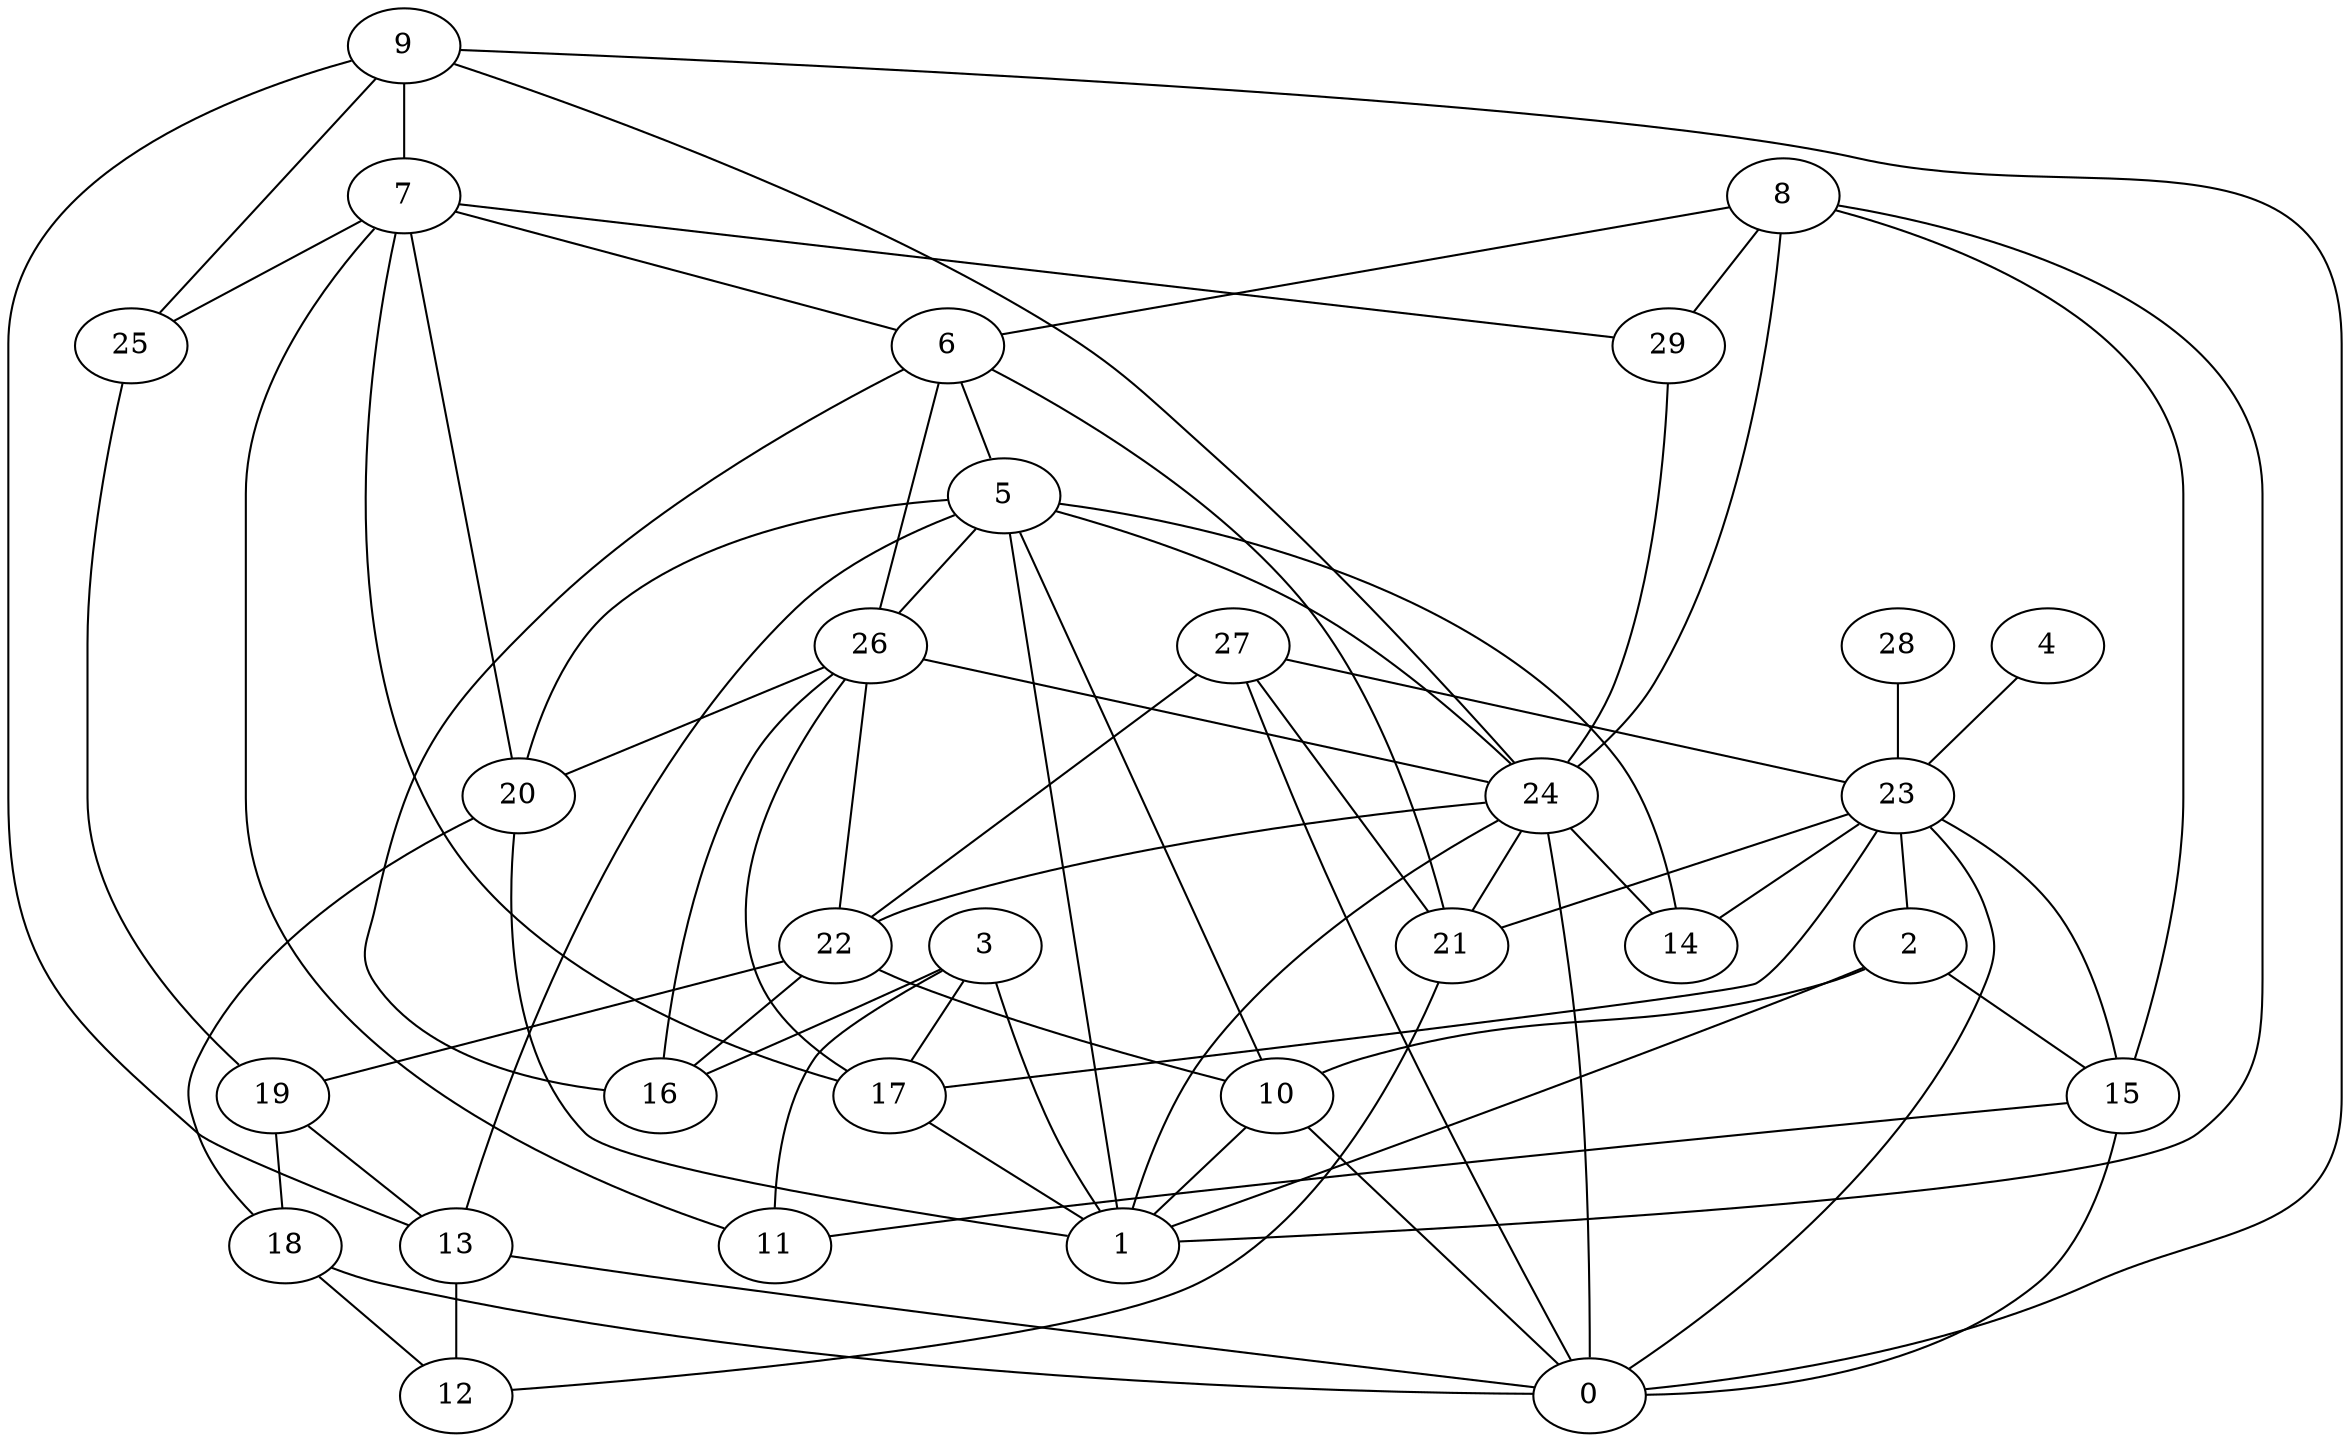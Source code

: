 digraph GG_graph {

subgraph G_graph {
edge [color = black]
"22" -> "16" [dir = none]
"22" -> "19" [dir = none]
"9" -> "13" [dir = none]
"9" -> "7" [dir = none]
"17" -> "1" [dir = none]
"28" -> "23" [dir = none]
"20" -> "18" [dir = none]
"5" -> "14" [dir = none]
"24" -> "14" [dir = none]
"24" -> "1" [dir = none]
"24" -> "22" [dir = none]
"23" -> "2" [dir = none]
"27" -> "0" [dir = none]
"27" -> "23" [dir = none]
"27" -> "22" [dir = none]
"7" -> "11" [dir = none]
"7" -> "25" [dir = none]
"7" -> "20" [dir = none]
"7" -> "6" [dir = none]
"7" -> "17" [dir = none]
"10" -> "0" [dir = none]
"18" -> "12" [dir = none]
"6" -> "21" [dir = none]
"6" -> "26" [dir = none]
"3" -> "1" [dir = none]
"29" -> "24" [dir = none]
"15" -> "0" [dir = none]
"4" -> "23" [dir = none]
"8" -> "29" [dir = none]
"23" -> "21" [dir = none]
"19" -> "13" [dir = none]
"26" -> "16" [dir = none]
"24" -> "21" [dir = none]
"26" -> "17" [dir = none]
"23" -> "14" [dir = none]
"27" -> "21" [dir = none]
"10" -> "1" [dir = none]
"9" -> "24" [dir = none]
"5" -> "10" [dir = none]
"24" -> "0" [dir = none]
"3" -> "11" [dir = none]
"2" -> "15" [dir = none]
"26" -> "22" [dir = none]
"26" -> "24" [dir = none]
"25" -> "19" [dir = none]
"8" -> "15" [dir = none]
"3" -> "17" [dir = none]
"2" -> "1" [dir = none]
"18" -> "0" [dir = none]
"8" -> "1" [dir = none]
"9" -> "0" [dir = none]
"8" -> "24" [dir = none]
"5" -> "1" [dir = none]
"5" -> "20" [dir = none]
"19" -> "18" [dir = none]
"5" -> "13" [dir = none]
"13" -> "0" [dir = none]
"3" -> "16" [dir = none]
"2" -> "10" [dir = none]
"9" -> "25" [dir = none]
"22" -> "10" [dir = none]
"7" -> "29" [dir = none]
"21" -> "12" [dir = none]
"5" -> "26" [dir = none]
"15" -> "11" [dir = none]
"6" -> "16" [dir = none]
"5" -> "24" [dir = none]
"26" -> "20" [dir = none]
"20" -> "1" [dir = none]
"6" -> "5" [dir = none]
"13" -> "12" [dir = none]
"23" -> "17" [dir = none]
"23" -> "0" [dir = none]
"23" -> "15" [dir = none]
"8" -> "6" [dir = none]
}

}
